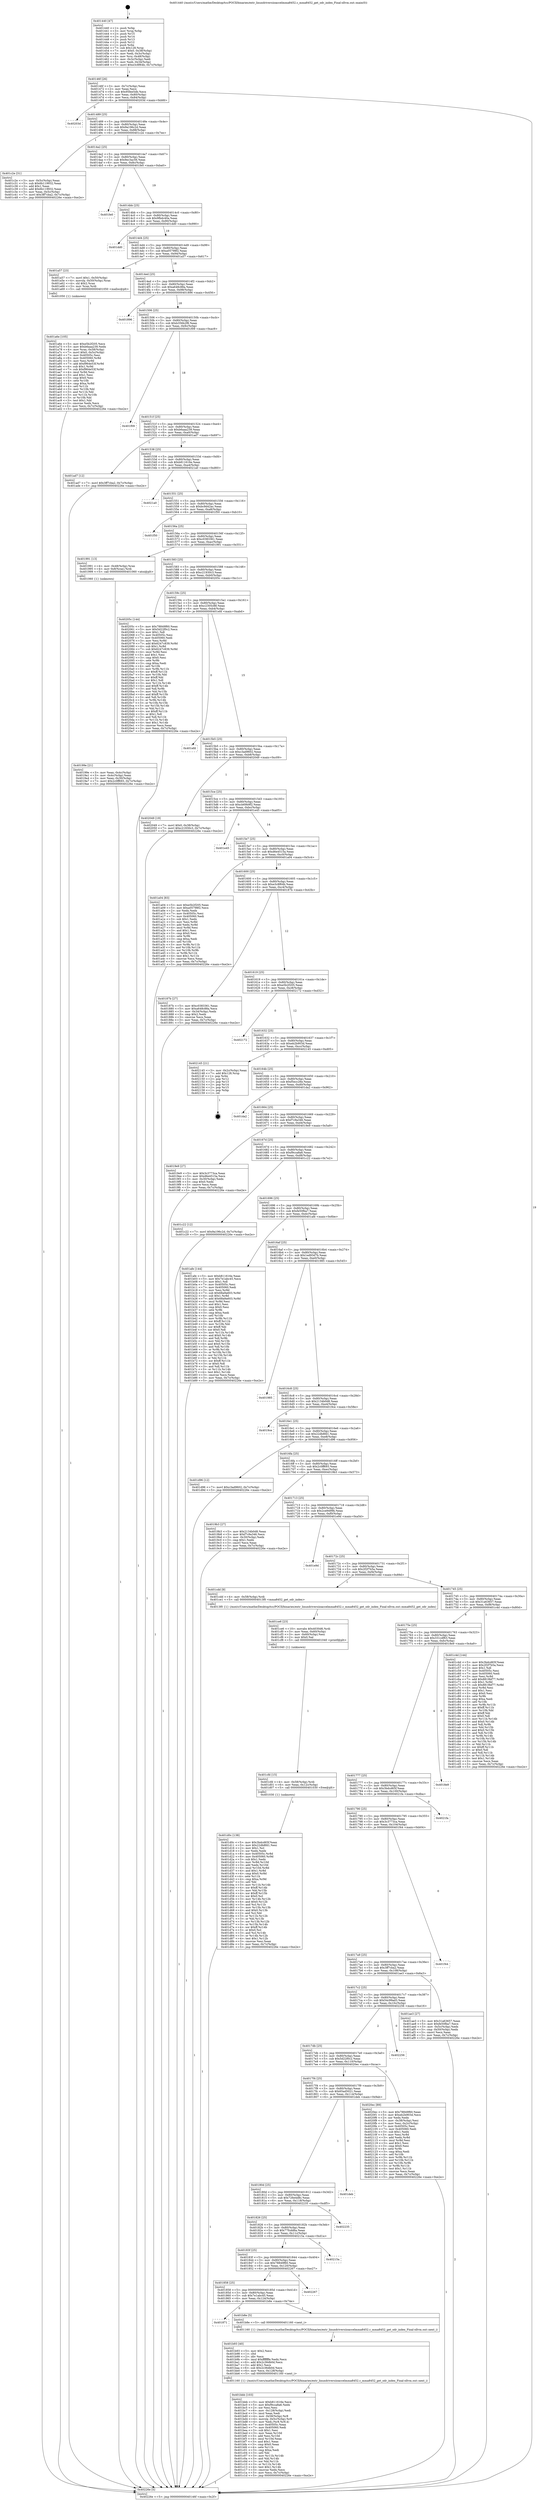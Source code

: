 digraph "0x401440" {
  label = "0x401440 (/mnt/c/Users/mathe/Desktop/tcc/POCII/binaries/extr_linuxdriversiioaccelmma8452.c_mma8452_get_odr_index_Final-ollvm.out::main(0))"
  labelloc = "t"
  node[shape=record]

  Entry [label="",width=0.3,height=0.3,shape=circle,fillcolor=black,style=filled]
  "0x40146f" [label="{
     0x40146f [26]\l
     | [instrs]\l
     &nbsp;&nbsp;0x40146f \<+3\>: mov -0x7c(%rbp),%eax\l
     &nbsp;&nbsp;0x401472 \<+2\>: mov %eax,%ecx\l
     &nbsp;&nbsp;0x401474 \<+6\>: sub $0x95fee5db,%ecx\l
     &nbsp;&nbsp;0x40147a \<+3\>: mov %eax,-0x80(%rbp)\l
     &nbsp;&nbsp;0x40147d \<+6\>: mov %ecx,-0x84(%rbp)\l
     &nbsp;&nbsp;0x401483 \<+6\>: je 000000000040203d \<main+0xbfd\>\l
  }"]
  "0x40203d" [label="{
     0x40203d\l
  }", style=dashed]
  "0x401489" [label="{
     0x401489 [25]\l
     | [instrs]\l
     &nbsp;&nbsp;0x401489 \<+5\>: jmp 000000000040148e \<main+0x4e\>\l
     &nbsp;&nbsp;0x40148e \<+3\>: mov -0x80(%rbp),%eax\l
     &nbsp;&nbsp;0x401491 \<+5\>: sub $0x9a196c2d,%eax\l
     &nbsp;&nbsp;0x401496 \<+6\>: mov %eax,-0x88(%rbp)\l
     &nbsp;&nbsp;0x40149c \<+6\>: je 0000000000401c2e \<main+0x7ee\>\l
  }"]
  Exit [label="",width=0.3,height=0.3,shape=circle,fillcolor=black,style=filled,peripheries=2]
  "0x401c2e" [label="{
     0x401c2e [31]\l
     | [instrs]\l
     &nbsp;&nbsp;0x401c2e \<+3\>: mov -0x5c(%rbp),%eax\l
     &nbsp;&nbsp;0x401c31 \<+5\>: sub $0x6b119932,%eax\l
     &nbsp;&nbsp;0x401c36 \<+3\>: add $0x1,%eax\l
     &nbsp;&nbsp;0x401c39 \<+5\>: add $0x6b119932,%eax\l
     &nbsp;&nbsp;0x401c3e \<+3\>: mov %eax,-0x5c(%rbp)\l
     &nbsp;&nbsp;0x401c41 \<+7\>: movl $0x3ff7cba2,-0x7c(%rbp)\l
     &nbsp;&nbsp;0x401c48 \<+5\>: jmp 000000000040226e \<main+0xe2e\>\l
  }"]
  "0x4014a2" [label="{
     0x4014a2 [25]\l
     | [instrs]\l
     &nbsp;&nbsp;0x4014a2 \<+5\>: jmp 00000000004014a7 \<main+0x67\>\l
     &nbsp;&nbsp;0x4014a7 \<+3\>: mov -0x80(%rbp),%eax\l
     &nbsp;&nbsp;0x4014aa \<+5\>: sub $0x9ec3ac56,%eax\l
     &nbsp;&nbsp;0x4014af \<+6\>: mov %eax,-0x8c(%rbp)\l
     &nbsp;&nbsp;0x4014b5 \<+6\>: je 0000000000401fe0 \<main+0xba0\>\l
  }"]
  "0x401d0c" [label="{
     0x401d0c [138]\l
     | [instrs]\l
     &nbsp;&nbsp;0x401d0c \<+5\>: mov $0x3bdcd65f,%eax\l
     &nbsp;&nbsp;0x401d11 \<+5\>: mov $0x22db8fd1,%esi\l
     &nbsp;&nbsp;0x401d16 \<+2\>: mov $0x1,%cl\l
     &nbsp;&nbsp;0x401d18 \<+2\>: xor %edx,%edx\l
     &nbsp;&nbsp;0x401d1a \<+8\>: mov 0x40505c,%r8d\l
     &nbsp;&nbsp;0x401d22 \<+8\>: mov 0x405060,%r9d\l
     &nbsp;&nbsp;0x401d2a \<+3\>: sub $0x1,%edx\l
     &nbsp;&nbsp;0x401d2d \<+3\>: mov %r8d,%r10d\l
     &nbsp;&nbsp;0x401d30 \<+3\>: add %edx,%r10d\l
     &nbsp;&nbsp;0x401d33 \<+4\>: imul %r10d,%r8d\l
     &nbsp;&nbsp;0x401d37 \<+4\>: and $0x1,%r8d\l
     &nbsp;&nbsp;0x401d3b \<+4\>: cmp $0x0,%r8d\l
     &nbsp;&nbsp;0x401d3f \<+4\>: sete %r11b\l
     &nbsp;&nbsp;0x401d43 \<+4\>: cmp $0xa,%r9d\l
     &nbsp;&nbsp;0x401d47 \<+3\>: setl %bl\l
     &nbsp;&nbsp;0x401d4a \<+3\>: mov %r11b,%r14b\l
     &nbsp;&nbsp;0x401d4d \<+4\>: xor $0xff,%r14b\l
     &nbsp;&nbsp;0x401d51 \<+3\>: mov %bl,%r15b\l
     &nbsp;&nbsp;0x401d54 \<+4\>: xor $0xff,%r15b\l
     &nbsp;&nbsp;0x401d58 \<+3\>: xor $0x0,%cl\l
     &nbsp;&nbsp;0x401d5b \<+3\>: mov %r14b,%r12b\l
     &nbsp;&nbsp;0x401d5e \<+4\>: and $0x0,%r12b\l
     &nbsp;&nbsp;0x401d62 \<+3\>: and %cl,%r11b\l
     &nbsp;&nbsp;0x401d65 \<+3\>: mov %r15b,%r13b\l
     &nbsp;&nbsp;0x401d68 \<+4\>: and $0x0,%r13b\l
     &nbsp;&nbsp;0x401d6c \<+2\>: and %cl,%bl\l
     &nbsp;&nbsp;0x401d6e \<+3\>: or %r11b,%r12b\l
     &nbsp;&nbsp;0x401d71 \<+3\>: or %bl,%r13b\l
     &nbsp;&nbsp;0x401d74 \<+3\>: xor %r13b,%r12b\l
     &nbsp;&nbsp;0x401d77 \<+3\>: or %r15b,%r14b\l
     &nbsp;&nbsp;0x401d7a \<+4\>: xor $0xff,%r14b\l
     &nbsp;&nbsp;0x401d7e \<+3\>: or $0x0,%cl\l
     &nbsp;&nbsp;0x401d81 \<+3\>: and %cl,%r14b\l
     &nbsp;&nbsp;0x401d84 \<+3\>: or %r14b,%r12b\l
     &nbsp;&nbsp;0x401d87 \<+4\>: test $0x1,%r12b\l
     &nbsp;&nbsp;0x401d8b \<+3\>: cmovne %esi,%eax\l
     &nbsp;&nbsp;0x401d8e \<+3\>: mov %eax,-0x7c(%rbp)\l
     &nbsp;&nbsp;0x401d91 \<+5\>: jmp 000000000040226e \<main+0xe2e\>\l
  }"]
  "0x401fe0" [label="{
     0x401fe0\l
  }", style=dashed]
  "0x4014bb" [label="{
     0x4014bb [25]\l
     | [instrs]\l
     &nbsp;&nbsp;0x4014bb \<+5\>: jmp 00000000004014c0 \<main+0x80\>\l
     &nbsp;&nbsp;0x4014c0 \<+3\>: mov -0x80(%rbp),%eax\l
     &nbsp;&nbsp;0x4014c3 \<+5\>: sub $0x9fbdc40a,%eax\l
     &nbsp;&nbsp;0x4014c8 \<+6\>: mov %eax,-0x90(%rbp)\l
     &nbsp;&nbsp;0x4014ce \<+6\>: je 0000000000401dd0 \<main+0x990\>\l
  }"]
  "0x401cfd" [label="{
     0x401cfd [15]\l
     | [instrs]\l
     &nbsp;&nbsp;0x401cfd \<+4\>: mov -0x58(%rbp),%rdi\l
     &nbsp;&nbsp;0x401d01 \<+6\>: mov %eax,-0x12c(%rbp)\l
     &nbsp;&nbsp;0x401d07 \<+5\>: call 0000000000401030 \<free@plt\>\l
     | [calls]\l
     &nbsp;&nbsp;0x401030 \{1\} (unknown)\l
  }"]
  "0x401dd0" [label="{
     0x401dd0\l
  }", style=dashed]
  "0x4014d4" [label="{
     0x4014d4 [25]\l
     | [instrs]\l
     &nbsp;&nbsp;0x4014d4 \<+5\>: jmp 00000000004014d9 \<main+0x99\>\l
     &nbsp;&nbsp;0x4014d9 \<+3\>: mov -0x80(%rbp),%eax\l
     &nbsp;&nbsp;0x4014dc \<+5\>: sub $0xa05798f2,%eax\l
     &nbsp;&nbsp;0x4014e1 \<+6\>: mov %eax,-0x94(%rbp)\l
     &nbsp;&nbsp;0x4014e7 \<+6\>: je 0000000000401a57 \<main+0x617\>\l
  }"]
  "0x401ce6" [label="{
     0x401ce6 [23]\l
     | [instrs]\l
     &nbsp;&nbsp;0x401ce6 \<+10\>: movabs $0x4030d6,%rdi\l
     &nbsp;&nbsp;0x401cf0 \<+3\>: mov %eax,-0x60(%rbp)\l
     &nbsp;&nbsp;0x401cf3 \<+3\>: mov -0x60(%rbp),%esi\l
     &nbsp;&nbsp;0x401cf6 \<+2\>: mov $0x0,%al\l
     &nbsp;&nbsp;0x401cf8 \<+5\>: call 0000000000401040 \<printf@plt\>\l
     | [calls]\l
     &nbsp;&nbsp;0x401040 \{1\} (unknown)\l
  }"]
  "0x401a57" [label="{
     0x401a57 [23]\l
     | [instrs]\l
     &nbsp;&nbsp;0x401a57 \<+7\>: movl $0x1,-0x50(%rbp)\l
     &nbsp;&nbsp;0x401a5e \<+4\>: movslq -0x50(%rbp),%rax\l
     &nbsp;&nbsp;0x401a62 \<+4\>: shl $0x2,%rax\l
     &nbsp;&nbsp;0x401a66 \<+3\>: mov %rax,%rdi\l
     &nbsp;&nbsp;0x401a69 \<+5\>: call 0000000000401050 \<malloc@plt\>\l
     | [calls]\l
     &nbsp;&nbsp;0x401050 \{1\} (unknown)\l
  }"]
  "0x4014ed" [label="{
     0x4014ed [25]\l
     | [instrs]\l
     &nbsp;&nbsp;0x4014ed \<+5\>: jmp 00000000004014f2 \<main+0xb2\>\l
     &nbsp;&nbsp;0x4014f2 \<+3\>: mov -0x80(%rbp),%eax\l
     &nbsp;&nbsp;0x4014f5 \<+5\>: sub $0xa648c88a,%eax\l
     &nbsp;&nbsp;0x4014fa \<+6\>: mov %eax,-0x98(%rbp)\l
     &nbsp;&nbsp;0x401500 \<+6\>: je 0000000000401896 \<main+0x456\>\l
  }"]
  "0x401bbb" [label="{
     0x401bbb [103]\l
     | [instrs]\l
     &nbsp;&nbsp;0x401bbb \<+5\>: mov $0xb811616e,%ecx\l
     &nbsp;&nbsp;0x401bc0 \<+5\>: mov $0xf9cca8a6,%edx\l
     &nbsp;&nbsp;0x401bc5 \<+2\>: xor %esi,%esi\l
     &nbsp;&nbsp;0x401bc7 \<+6\>: mov -0x128(%rbp),%edi\l
     &nbsp;&nbsp;0x401bcd \<+3\>: imul %eax,%edi\l
     &nbsp;&nbsp;0x401bd0 \<+4\>: mov -0x58(%rbp),%r8\l
     &nbsp;&nbsp;0x401bd4 \<+4\>: movslq -0x5c(%rbp),%r9\l
     &nbsp;&nbsp;0x401bd8 \<+4\>: mov %edi,(%r8,%r9,4)\l
     &nbsp;&nbsp;0x401bdc \<+7\>: mov 0x40505c,%eax\l
     &nbsp;&nbsp;0x401be3 \<+7\>: mov 0x405060,%edi\l
     &nbsp;&nbsp;0x401bea \<+3\>: sub $0x1,%esi\l
     &nbsp;&nbsp;0x401bed \<+3\>: mov %eax,%r10d\l
     &nbsp;&nbsp;0x401bf0 \<+3\>: add %esi,%r10d\l
     &nbsp;&nbsp;0x401bf3 \<+4\>: imul %r10d,%eax\l
     &nbsp;&nbsp;0x401bf7 \<+3\>: and $0x1,%eax\l
     &nbsp;&nbsp;0x401bfa \<+3\>: cmp $0x0,%eax\l
     &nbsp;&nbsp;0x401bfd \<+4\>: sete %r11b\l
     &nbsp;&nbsp;0x401c01 \<+3\>: cmp $0xa,%edi\l
     &nbsp;&nbsp;0x401c04 \<+3\>: setl %bl\l
     &nbsp;&nbsp;0x401c07 \<+3\>: mov %r11b,%r14b\l
     &nbsp;&nbsp;0x401c0a \<+3\>: and %bl,%r14b\l
     &nbsp;&nbsp;0x401c0d \<+3\>: xor %bl,%r11b\l
     &nbsp;&nbsp;0x401c10 \<+3\>: or %r11b,%r14b\l
     &nbsp;&nbsp;0x401c13 \<+4\>: test $0x1,%r14b\l
     &nbsp;&nbsp;0x401c17 \<+3\>: cmovne %edx,%ecx\l
     &nbsp;&nbsp;0x401c1a \<+3\>: mov %ecx,-0x7c(%rbp)\l
     &nbsp;&nbsp;0x401c1d \<+5\>: jmp 000000000040226e \<main+0xe2e\>\l
  }"]
  "0x401896" [label="{
     0x401896\l
  }", style=dashed]
  "0x401506" [label="{
     0x401506 [25]\l
     | [instrs]\l
     &nbsp;&nbsp;0x401506 \<+5\>: jmp 000000000040150b \<main+0xcb\>\l
     &nbsp;&nbsp;0x40150b \<+3\>: mov -0x80(%rbp),%eax\l
     &nbsp;&nbsp;0x40150e \<+5\>: sub $0xb356b2f8,%eax\l
     &nbsp;&nbsp;0x401513 \<+6\>: mov %eax,-0x9c(%rbp)\l
     &nbsp;&nbsp;0x401519 \<+6\>: je 0000000000401f09 \<main+0xac9\>\l
  }"]
  "0x401b93" [label="{
     0x401b93 [40]\l
     | [instrs]\l
     &nbsp;&nbsp;0x401b93 \<+5\>: mov $0x2,%ecx\l
     &nbsp;&nbsp;0x401b98 \<+1\>: cltd\l
     &nbsp;&nbsp;0x401b99 \<+2\>: idiv %ecx\l
     &nbsp;&nbsp;0x401b9b \<+6\>: imul $0xfffffffe,%edx,%ecx\l
     &nbsp;&nbsp;0x401ba1 \<+6\>: add $0x2c36db0d,%ecx\l
     &nbsp;&nbsp;0x401ba7 \<+3\>: add $0x1,%ecx\l
     &nbsp;&nbsp;0x401baa \<+6\>: sub $0x2c36db0d,%ecx\l
     &nbsp;&nbsp;0x401bb0 \<+6\>: mov %ecx,-0x128(%rbp)\l
     &nbsp;&nbsp;0x401bb6 \<+5\>: call 0000000000401160 \<next_i\>\l
     | [calls]\l
     &nbsp;&nbsp;0x401160 \{1\} (/mnt/c/Users/mathe/Desktop/tcc/POCII/binaries/extr_linuxdriversiioaccelmma8452.c_mma8452_get_odr_index_Final-ollvm.out::next_i)\l
  }"]
  "0x401f09" [label="{
     0x401f09\l
  }", style=dashed]
  "0x40151f" [label="{
     0x40151f [25]\l
     | [instrs]\l
     &nbsp;&nbsp;0x40151f \<+5\>: jmp 0000000000401524 \<main+0xe4\>\l
     &nbsp;&nbsp;0x401524 \<+3\>: mov -0x80(%rbp),%eax\l
     &nbsp;&nbsp;0x401527 \<+5\>: sub $0xb6aaa239,%eax\l
     &nbsp;&nbsp;0x40152c \<+6\>: mov %eax,-0xa0(%rbp)\l
     &nbsp;&nbsp;0x401532 \<+6\>: je 0000000000401ad7 \<main+0x697\>\l
  }"]
  "0x401871" [label="{
     0x401871\l
  }", style=dashed]
  "0x401ad7" [label="{
     0x401ad7 [12]\l
     | [instrs]\l
     &nbsp;&nbsp;0x401ad7 \<+7\>: movl $0x3ff7cba2,-0x7c(%rbp)\l
     &nbsp;&nbsp;0x401ade \<+5\>: jmp 000000000040226e \<main+0xe2e\>\l
  }"]
  "0x401538" [label="{
     0x401538 [25]\l
     | [instrs]\l
     &nbsp;&nbsp;0x401538 \<+5\>: jmp 000000000040153d \<main+0xfd\>\l
     &nbsp;&nbsp;0x40153d \<+3\>: mov -0x80(%rbp),%eax\l
     &nbsp;&nbsp;0x401540 \<+5\>: sub $0xb811616e,%eax\l
     &nbsp;&nbsp;0x401545 \<+6\>: mov %eax,-0xa4(%rbp)\l
     &nbsp;&nbsp;0x40154b \<+6\>: je 00000000004021a0 \<main+0xd60\>\l
  }"]
  "0x401b8e" [label="{
     0x401b8e [5]\l
     | [instrs]\l
     &nbsp;&nbsp;0x401b8e \<+5\>: call 0000000000401160 \<next_i\>\l
     | [calls]\l
     &nbsp;&nbsp;0x401160 \{1\} (/mnt/c/Users/mathe/Desktop/tcc/POCII/binaries/extr_linuxdriversiioaccelmma8452.c_mma8452_get_odr_index_Final-ollvm.out::next_i)\l
  }"]
  "0x4021a0" [label="{
     0x4021a0\l
  }", style=dashed]
  "0x401551" [label="{
     0x401551 [25]\l
     | [instrs]\l
     &nbsp;&nbsp;0x401551 \<+5\>: jmp 0000000000401556 \<main+0x116\>\l
     &nbsp;&nbsp;0x401556 \<+3\>: mov -0x80(%rbp),%eax\l
     &nbsp;&nbsp;0x401559 \<+5\>: sub $0xbc9d42ac,%eax\l
     &nbsp;&nbsp;0x40155e \<+6\>: mov %eax,-0xa8(%rbp)\l
     &nbsp;&nbsp;0x401564 \<+6\>: je 0000000000401f50 \<main+0xb10\>\l
  }"]
  "0x401858" [label="{
     0x401858 [25]\l
     | [instrs]\l
     &nbsp;&nbsp;0x401858 \<+5\>: jmp 000000000040185d \<main+0x41d\>\l
     &nbsp;&nbsp;0x40185d \<+3\>: mov -0x80(%rbp),%eax\l
     &nbsp;&nbsp;0x401860 \<+5\>: sub $0x7e1abc45,%eax\l
     &nbsp;&nbsp;0x401865 \<+6\>: mov %eax,-0x124(%rbp)\l
     &nbsp;&nbsp;0x40186b \<+6\>: je 0000000000401b8e \<main+0x74e\>\l
  }"]
  "0x401f50" [label="{
     0x401f50\l
  }", style=dashed]
  "0x40156a" [label="{
     0x40156a [25]\l
     | [instrs]\l
     &nbsp;&nbsp;0x40156a \<+5\>: jmp 000000000040156f \<main+0x12f\>\l
     &nbsp;&nbsp;0x40156f \<+3\>: mov -0x80(%rbp),%eax\l
     &nbsp;&nbsp;0x401572 \<+5\>: sub $0xc0383361,%eax\l
     &nbsp;&nbsp;0x401577 \<+6\>: mov %eax,-0xac(%rbp)\l
     &nbsp;&nbsp;0x40157d \<+6\>: je 0000000000401991 \<main+0x551\>\l
  }"]
  "0x402267" [label="{
     0x402267\l
  }", style=dashed]
  "0x401991" [label="{
     0x401991 [13]\l
     | [instrs]\l
     &nbsp;&nbsp;0x401991 \<+4\>: mov -0x48(%rbp),%rax\l
     &nbsp;&nbsp;0x401995 \<+4\>: mov 0x8(%rax),%rdi\l
     &nbsp;&nbsp;0x401999 \<+5\>: call 0000000000401060 \<atoi@plt\>\l
     | [calls]\l
     &nbsp;&nbsp;0x401060 \{1\} (unknown)\l
  }"]
  "0x401583" [label="{
     0x401583 [25]\l
     | [instrs]\l
     &nbsp;&nbsp;0x401583 \<+5\>: jmp 0000000000401588 \<main+0x148\>\l
     &nbsp;&nbsp;0x401588 \<+3\>: mov -0x80(%rbp),%eax\l
     &nbsp;&nbsp;0x40158b \<+5\>: sub $0xc21930c3,%eax\l
     &nbsp;&nbsp;0x401590 \<+6\>: mov %eax,-0xb0(%rbp)\l
     &nbsp;&nbsp;0x401596 \<+6\>: je 000000000040205c \<main+0xc1c\>\l
  }"]
  "0x40183f" [label="{
     0x40183f [25]\l
     | [instrs]\l
     &nbsp;&nbsp;0x40183f \<+5\>: jmp 0000000000401844 \<main+0x404\>\l
     &nbsp;&nbsp;0x401844 \<+3\>: mov -0x80(%rbp),%eax\l
     &nbsp;&nbsp;0x401847 \<+5\>: sub $0x78849f60,%eax\l
     &nbsp;&nbsp;0x40184c \<+6\>: mov %eax,-0x120(%rbp)\l
     &nbsp;&nbsp;0x401852 \<+6\>: je 0000000000402267 \<main+0xe27\>\l
  }"]
  "0x40205c" [label="{
     0x40205c [144]\l
     | [instrs]\l
     &nbsp;&nbsp;0x40205c \<+5\>: mov $0x78849f60,%eax\l
     &nbsp;&nbsp;0x402061 \<+5\>: mov $0x5d22f0c2,%ecx\l
     &nbsp;&nbsp;0x402066 \<+2\>: mov $0x1,%dl\l
     &nbsp;&nbsp;0x402068 \<+7\>: mov 0x40505c,%esi\l
     &nbsp;&nbsp;0x40206f \<+7\>: mov 0x405060,%edi\l
     &nbsp;&nbsp;0x402076 \<+3\>: mov %esi,%r8d\l
     &nbsp;&nbsp;0x402079 \<+7\>: add $0x6247c839,%r8d\l
     &nbsp;&nbsp;0x402080 \<+4\>: sub $0x1,%r8d\l
     &nbsp;&nbsp;0x402084 \<+7\>: sub $0x6247c839,%r8d\l
     &nbsp;&nbsp;0x40208b \<+4\>: imul %r8d,%esi\l
     &nbsp;&nbsp;0x40208f \<+3\>: and $0x1,%esi\l
     &nbsp;&nbsp;0x402092 \<+3\>: cmp $0x0,%esi\l
     &nbsp;&nbsp;0x402095 \<+4\>: sete %r9b\l
     &nbsp;&nbsp;0x402099 \<+3\>: cmp $0xa,%edi\l
     &nbsp;&nbsp;0x40209c \<+4\>: setl %r10b\l
     &nbsp;&nbsp;0x4020a0 \<+3\>: mov %r9b,%r11b\l
     &nbsp;&nbsp;0x4020a3 \<+4\>: xor $0xff,%r11b\l
     &nbsp;&nbsp;0x4020a7 \<+3\>: mov %r10b,%bl\l
     &nbsp;&nbsp;0x4020aa \<+3\>: xor $0xff,%bl\l
     &nbsp;&nbsp;0x4020ad \<+3\>: xor $0x1,%dl\l
     &nbsp;&nbsp;0x4020b0 \<+3\>: mov %r11b,%r14b\l
     &nbsp;&nbsp;0x4020b3 \<+4\>: and $0xff,%r14b\l
     &nbsp;&nbsp;0x4020b7 \<+3\>: and %dl,%r9b\l
     &nbsp;&nbsp;0x4020ba \<+3\>: mov %bl,%r15b\l
     &nbsp;&nbsp;0x4020bd \<+4\>: and $0xff,%r15b\l
     &nbsp;&nbsp;0x4020c1 \<+3\>: and %dl,%r10b\l
     &nbsp;&nbsp;0x4020c4 \<+3\>: or %r9b,%r14b\l
     &nbsp;&nbsp;0x4020c7 \<+3\>: or %r10b,%r15b\l
     &nbsp;&nbsp;0x4020ca \<+3\>: xor %r15b,%r14b\l
     &nbsp;&nbsp;0x4020cd \<+3\>: or %bl,%r11b\l
     &nbsp;&nbsp;0x4020d0 \<+4\>: xor $0xff,%r11b\l
     &nbsp;&nbsp;0x4020d4 \<+3\>: or $0x1,%dl\l
     &nbsp;&nbsp;0x4020d7 \<+3\>: and %dl,%r11b\l
     &nbsp;&nbsp;0x4020da \<+3\>: or %r11b,%r14b\l
     &nbsp;&nbsp;0x4020dd \<+4\>: test $0x1,%r14b\l
     &nbsp;&nbsp;0x4020e1 \<+3\>: cmovne %ecx,%eax\l
     &nbsp;&nbsp;0x4020e4 \<+3\>: mov %eax,-0x7c(%rbp)\l
     &nbsp;&nbsp;0x4020e7 \<+5\>: jmp 000000000040226e \<main+0xe2e\>\l
  }"]
  "0x40159c" [label="{
     0x40159c [25]\l
     | [instrs]\l
     &nbsp;&nbsp;0x40159c \<+5\>: jmp 00000000004015a1 \<main+0x161\>\l
     &nbsp;&nbsp;0x4015a1 \<+3\>: mov -0x80(%rbp),%eax\l
     &nbsp;&nbsp;0x4015a4 \<+5\>: sub $0xc2305c88,%eax\l
     &nbsp;&nbsp;0x4015a9 \<+6\>: mov %eax,-0xb4(%rbp)\l
     &nbsp;&nbsp;0x4015af \<+6\>: je 0000000000401efd \<main+0xabd\>\l
  }"]
  "0x40215a" [label="{
     0x40215a\l
  }", style=dashed]
  "0x401efd" [label="{
     0x401efd\l
  }", style=dashed]
  "0x4015b5" [label="{
     0x4015b5 [25]\l
     | [instrs]\l
     &nbsp;&nbsp;0x4015b5 \<+5\>: jmp 00000000004015ba \<main+0x17a\>\l
     &nbsp;&nbsp;0x4015ba \<+3\>: mov -0x80(%rbp),%eax\l
     &nbsp;&nbsp;0x4015bd \<+5\>: sub $0xc3ad9602,%eax\l
     &nbsp;&nbsp;0x4015c2 \<+6\>: mov %eax,-0xb8(%rbp)\l
     &nbsp;&nbsp;0x4015c8 \<+6\>: je 0000000000402049 \<main+0xc09\>\l
  }"]
  "0x401826" [label="{
     0x401826 [25]\l
     | [instrs]\l
     &nbsp;&nbsp;0x401826 \<+5\>: jmp 000000000040182b \<main+0x3eb\>\l
     &nbsp;&nbsp;0x40182b \<+3\>: mov -0x80(%rbp),%eax\l
     &nbsp;&nbsp;0x40182e \<+5\>: sub $0x77fcdd6a,%eax\l
     &nbsp;&nbsp;0x401833 \<+6\>: mov %eax,-0x11c(%rbp)\l
     &nbsp;&nbsp;0x401839 \<+6\>: je 000000000040215a \<main+0xd1a\>\l
  }"]
  "0x402049" [label="{
     0x402049 [19]\l
     | [instrs]\l
     &nbsp;&nbsp;0x402049 \<+7\>: movl $0x0,-0x38(%rbp)\l
     &nbsp;&nbsp;0x402050 \<+7\>: movl $0xc21930c3,-0x7c(%rbp)\l
     &nbsp;&nbsp;0x402057 \<+5\>: jmp 000000000040226e \<main+0xe2e\>\l
  }"]
  "0x4015ce" [label="{
     0x4015ce [25]\l
     | [instrs]\l
     &nbsp;&nbsp;0x4015ce \<+5\>: jmp 00000000004015d3 \<main+0x193\>\l
     &nbsp;&nbsp;0x4015d3 \<+3\>: mov -0x80(%rbp),%eax\l
     &nbsp;&nbsp;0x4015d6 \<+5\>: sub $0xcb69b9f2,%eax\l
     &nbsp;&nbsp;0x4015db \<+6\>: mov %eax,-0xbc(%rbp)\l
     &nbsp;&nbsp;0x4015e1 \<+6\>: je 0000000000401e45 \<main+0xa05\>\l
  }"]
  "0x402235" [label="{
     0x402235\l
  }", style=dashed]
  "0x401e45" [label="{
     0x401e45\l
  }", style=dashed]
  "0x4015e7" [label="{
     0x4015e7 [25]\l
     | [instrs]\l
     &nbsp;&nbsp;0x4015e7 \<+5\>: jmp 00000000004015ec \<main+0x1ac\>\l
     &nbsp;&nbsp;0x4015ec \<+3\>: mov -0x80(%rbp),%eax\l
     &nbsp;&nbsp;0x4015ef \<+5\>: sub $0xd6e4515a,%eax\l
     &nbsp;&nbsp;0x4015f4 \<+6\>: mov %eax,-0xc0(%rbp)\l
     &nbsp;&nbsp;0x4015fa \<+6\>: je 0000000000401a04 \<main+0x5c4\>\l
  }"]
  "0x40180d" [label="{
     0x40180d [25]\l
     | [instrs]\l
     &nbsp;&nbsp;0x40180d \<+5\>: jmp 0000000000401812 \<main+0x3d2\>\l
     &nbsp;&nbsp;0x401812 \<+3\>: mov -0x80(%rbp),%eax\l
     &nbsp;&nbsp;0x401815 \<+5\>: sub $0x726e4d8c,%eax\l
     &nbsp;&nbsp;0x40181a \<+6\>: mov %eax,-0x118(%rbp)\l
     &nbsp;&nbsp;0x401820 \<+6\>: je 0000000000402235 \<main+0xdf5\>\l
  }"]
  "0x401a04" [label="{
     0x401a04 [83]\l
     | [instrs]\l
     &nbsp;&nbsp;0x401a04 \<+5\>: mov $0xe5b2f205,%eax\l
     &nbsp;&nbsp;0x401a09 \<+5\>: mov $0xa05798f2,%ecx\l
     &nbsp;&nbsp;0x401a0e \<+2\>: xor %edx,%edx\l
     &nbsp;&nbsp;0x401a10 \<+7\>: mov 0x40505c,%esi\l
     &nbsp;&nbsp;0x401a17 \<+7\>: mov 0x405060,%edi\l
     &nbsp;&nbsp;0x401a1e \<+3\>: sub $0x1,%edx\l
     &nbsp;&nbsp;0x401a21 \<+3\>: mov %esi,%r8d\l
     &nbsp;&nbsp;0x401a24 \<+3\>: add %edx,%r8d\l
     &nbsp;&nbsp;0x401a27 \<+4\>: imul %r8d,%esi\l
     &nbsp;&nbsp;0x401a2b \<+3\>: and $0x1,%esi\l
     &nbsp;&nbsp;0x401a2e \<+3\>: cmp $0x0,%esi\l
     &nbsp;&nbsp;0x401a31 \<+4\>: sete %r9b\l
     &nbsp;&nbsp;0x401a35 \<+3\>: cmp $0xa,%edi\l
     &nbsp;&nbsp;0x401a38 \<+4\>: setl %r10b\l
     &nbsp;&nbsp;0x401a3c \<+3\>: mov %r9b,%r11b\l
     &nbsp;&nbsp;0x401a3f \<+3\>: and %r10b,%r11b\l
     &nbsp;&nbsp;0x401a42 \<+3\>: xor %r10b,%r9b\l
     &nbsp;&nbsp;0x401a45 \<+3\>: or %r9b,%r11b\l
     &nbsp;&nbsp;0x401a48 \<+4\>: test $0x1,%r11b\l
     &nbsp;&nbsp;0x401a4c \<+3\>: cmovne %ecx,%eax\l
     &nbsp;&nbsp;0x401a4f \<+3\>: mov %eax,-0x7c(%rbp)\l
     &nbsp;&nbsp;0x401a52 \<+5\>: jmp 000000000040226e \<main+0xe2e\>\l
  }"]
  "0x401600" [label="{
     0x401600 [25]\l
     | [instrs]\l
     &nbsp;&nbsp;0x401600 \<+5\>: jmp 0000000000401605 \<main+0x1c5\>\l
     &nbsp;&nbsp;0x401605 \<+3\>: mov -0x80(%rbp),%eax\l
     &nbsp;&nbsp;0x401608 \<+5\>: sub $0xe3c8f64b,%eax\l
     &nbsp;&nbsp;0x40160d \<+6\>: mov %eax,-0xc4(%rbp)\l
     &nbsp;&nbsp;0x401613 \<+6\>: je 000000000040187b \<main+0x43b\>\l
  }"]
  "0x401deb" [label="{
     0x401deb\l
  }", style=dashed]
  "0x40187b" [label="{
     0x40187b [27]\l
     | [instrs]\l
     &nbsp;&nbsp;0x40187b \<+5\>: mov $0xc0383361,%eax\l
     &nbsp;&nbsp;0x401880 \<+5\>: mov $0xa648c88a,%ecx\l
     &nbsp;&nbsp;0x401885 \<+3\>: mov -0x34(%rbp),%edx\l
     &nbsp;&nbsp;0x401888 \<+3\>: cmp $0x2,%edx\l
     &nbsp;&nbsp;0x40188b \<+3\>: cmovne %ecx,%eax\l
     &nbsp;&nbsp;0x40188e \<+3\>: mov %eax,-0x7c(%rbp)\l
     &nbsp;&nbsp;0x401891 \<+5\>: jmp 000000000040226e \<main+0xe2e\>\l
  }"]
  "0x401619" [label="{
     0x401619 [25]\l
     | [instrs]\l
     &nbsp;&nbsp;0x401619 \<+5\>: jmp 000000000040161e \<main+0x1de\>\l
     &nbsp;&nbsp;0x40161e \<+3\>: mov -0x80(%rbp),%eax\l
     &nbsp;&nbsp;0x401621 \<+5\>: sub $0xe5b2f205,%eax\l
     &nbsp;&nbsp;0x401626 \<+6\>: mov %eax,-0xc8(%rbp)\l
     &nbsp;&nbsp;0x40162c \<+6\>: je 0000000000402172 \<main+0xd32\>\l
  }"]
  "0x40226e" [label="{
     0x40226e [5]\l
     | [instrs]\l
     &nbsp;&nbsp;0x40226e \<+5\>: jmp 000000000040146f \<main+0x2f\>\l
  }"]
  "0x401440" [label="{
     0x401440 [47]\l
     | [instrs]\l
     &nbsp;&nbsp;0x401440 \<+1\>: push %rbp\l
     &nbsp;&nbsp;0x401441 \<+3\>: mov %rsp,%rbp\l
     &nbsp;&nbsp;0x401444 \<+2\>: push %r15\l
     &nbsp;&nbsp;0x401446 \<+2\>: push %r14\l
     &nbsp;&nbsp;0x401448 \<+2\>: push %r13\l
     &nbsp;&nbsp;0x40144a \<+2\>: push %r12\l
     &nbsp;&nbsp;0x40144c \<+1\>: push %rbx\l
     &nbsp;&nbsp;0x40144d \<+7\>: sub $0x128,%rsp\l
     &nbsp;&nbsp;0x401454 \<+7\>: movl $0x0,-0x38(%rbp)\l
     &nbsp;&nbsp;0x40145b \<+3\>: mov %edi,-0x3c(%rbp)\l
     &nbsp;&nbsp;0x40145e \<+4\>: mov %rsi,-0x48(%rbp)\l
     &nbsp;&nbsp;0x401462 \<+3\>: mov -0x3c(%rbp),%edi\l
     &nbsp;&nbsp;0x401465 \<+3\>: mov %edi,-0x34(%rbp)\l
     &nbsp;&nbsp;0x401468 \<+7\>: movl $0xe3c8f64b,-0x7c(%rbp)\l
  }"]
  "0x40199e" [label="{
     0x40199e [21]\l
     | [instrs]\l
     &nbsp;&nbsp;0x40199e \<+3\>: mov %eax,-0x4c(%rbp)\l
     &nbsp;&nbsp;0x4019a1 \<+3\>: mov -0x4c(%rbp),%eax\l
     &nbsp;&nbsp;0x4019a4 \<+3\>: mov %eax,-0x30(%rbp)\l
     &nbsp;&nbsp;0x4019a7 \<+7\>: movl $0x2c0ff693,-0x7c(%rbp)\l
     &nbsp;&nbsp;0x4019ae \<+5\>: jmp 000000000040226e \<main+0xe2e\>\l
  }"]
  "0x4017f4" [label="{
     0x4017f4 [25]\l
     | [instrs]\l
     &nbsp;&nbsp;0x4017f4 \<+5\>: jmp 00000000004017f9 \<main+0x3b9\>\l
     &nbsp;&nbsp;0x4017f9 \<+3\>: mov -0x80(%rbp),%eax\l
     &nbsp;&nbsp;0x4017fc \<+5\>: sub $0x65ad5021,%eax\l
     &nbsp;&nbsp;0x401801 \<+6\>: mov %eax,-0x114(%rbp)\l
     &nbsp;&nbsp;0x401807 \<+6\>: je 0000000000401deb \<main+0x9ab\>\l
  }"]
  "0x402172" [label="{
     0x402172\l
  }", style=dashed]
  "0x401632" [label="{
     0x401632 [25]\l
     | [instrs]\l
     &nbsp;&nbsp;0x401632 \<+5\>: jmp 0000000000401637 \<main+0x1f7\>\l
     &nbsp;&nbsp;0x401637 \<+3\>: mov -0x80(%rbp),%eax\l
     &nbsp;&nbsp;0x40163a \<+5\>: sub $0xeb2b903d,%eax\l
     &nbsp;&nbsp;0x40163f \<+6\>: mov %eax,-0xcc(%rbp)\l
     &nbsp;&nbsp;0x401645 \<+6\>: je 0000000000402145 \<main+0xd05\>\l
  }"]
  "0x4020ec" [label="{
     0x4020ec [89]\l
     | [instrs]\l
     &nbsp;&nbsp;0x4020ec \<+5\>: mov $0x78849f60,%eax\l
     &nbsp;&nbsp;0x4020f1 \<+5\>: mov $0xeb2b903d,%ecx\l
     &nbsp;&nbsp;0x4020f6 \<+2\>: xor %edx,%edx\l
     &nbsp;&nbsp;0x4020f8 \<+3\>: mov -0x38(%rbp),%esi\l
     &nbsp;&nbsp;0x4020fb \<+3\>: mov %esi,-0x2c(%rbp)\l
     &nbsp;&nbsp;0x4020fe \<+7\>: mov 0x40505c,%esi\l
     &nbsp;&nbsp;0x402105 \<+7\>: mov 0x405060,%edi\l
     &nbsp;&nbsp;0x40210c \<+3\>: sub $0x1,%edx\l
     &nbsp;&nbsp;0x40210f \<+3\>: mov %esi,%r8d\l
     &nbsp;&nbsp;0x402112 \<+3\>: add %edx,%r8d\l
     &nbsp;&nbsp;0x402115 \<+4\>: imul %r8d,%esi\l
     &nbsp;&nbsp;0x402119 \<+3\>: and $0x1,%esi\l
     &nbsp;&nbsp;0x40211c \<+3\>: cmp $0x0,%esi\l
     &nbsp;&nbsp;0x40211f \<+4\>: sete %r9b\l
     &nbsp;&nbsp;0x402123 \<+3\>: cmp $0xa,%edi\l
     &nbsp;&nbsp;0x402126 \<+4\>: setl %r10b\l
     &nbsp;&nbsp;0x40212a \<+3\>: mov %r9b,%r11b\l
     &nbsp;&nbsp;0x40212d \<+3\>: and %r10b,%r11b\l
     &nbsp;&nbsp;0x402130 \<+3\>: xor %r10b,%r9b\l
     &nbsp;&nbsp;0x402133 \<+3\>: or %r9b,%r11b\l
     &nbsp;&nbsp;0x402136 \<+4\>: test $0x1,%r11b\l
     &nbsp;&nbsp;0x40213a \<+3\>: cmovne %ecx,%eax\l
     &nbsp;&nbsp;0x40213d \<+3\>: mov %eax,-0x7c(%rbp)\l
     &nbsp;&nbsp;0x402140 \<+5\>: jmp 000000000040226e \<main+0xe2e\>\l
  }"]
  "0x402145" [label="{
     0x402145 [21]\l
     | [instrs]\l
     &nbsp;&nbsp;0x402145 \<+3\>: mov -0x2c(%rbp),%eax\l
     &nbsp;&nbsp;0x402148 \<+7\>: add $0x128,%rsp\l
     &nbsp;&nbsp;0x40214f \<+1\>: pop %rbx\l
     &nbsp;&nbsp;0x402150 \<+2\>: pop %r12\l
     &nbsp;&nbsp;0x402152 \<+2\>: pop %r13\l
     &nbsp;&nbsp;0x402154 \<+2\>: pop %r14\l
     &nbsp;&nbsp;0x402156 \<+2\>: pop %r15\l
     &nbsp;&nbsp;0x402158 \<+1\>: pop %rbp\l
     &nbsp;&nbsp;0x402159 \<+1\>: ret\l
  }"]
  "0x40164b" [label="{
     0x40164b [25]\l
     | [instrs]\l
     &nbsp;&nbsp;0x40164b \<+5\>: jmp 0000000000401650 \<main+0x210\>\l
     &nbsp;&nbsp;0x401650 \<+3\>: mov -0x80(%rbp),%eax\l
     &nbsp;&nbsp;0x401653 \<+5\>: sub $0xf5ecc26e,%eax\l
     &nbsp;&nbsp;0x401658 \<+6\>: mov %eax,-0xd0(%rbp)\l
     &nbsp;&nbsp;0x40165e \<+6\>: je 0000000000401da2 \<main+0x962\>\l
  }"]
  "0x4017db" [label="{
     0x4017db [25]\l
     | [instrs]\l
     &nbsp;&nbsp;0x4017db \<+5\>: jmp 00000000004017e0 \<main+0x3a0\>\l
     &nbsp;&nbsp;0x4017e0 \<+3\>: mov -0x80(%rbp),%eax\l
     &nbsp;&nbsp;0x4017e3 \<+5\>: sub $0x5d22f0c2,%eax\l
     &nbsp;&nbsp;0x4017e8 \<+6\>: mov %eax,-0x110(%rbp)\l
     &nbsp;&nbsp;0x4017ee \<+6\>: je 00000000004020ec \<main+0xcac\>\l
  }"]
  "0x401da2" [label="{
     0x401da2\l
  }", style=dashed]
  "0x401664" [label="{
     0x401664 [25]\l
     | [instrs]\l
     &nbsp;&nbsp;0x401664 \<+5\>: jmp 0000000000401669 \<main+0x229\>\l
     &nbsp;&nbsp;0x401669 \<+3\>: mov -0x80(%rbp),%eax\l
     &nbsp;&nbsp;0x40166c \<+5\>: sub $0xf7c9a346,%eax\l
     &nbsp;&nbsp;0x401671 \<+6\>: mov %eax,-0xd4(%rbp)\l
     &nbsp;&nbsp;0x401677 \<+6\>: je 00000000004019e9 \<main+0x5a9\>\l
  }"]
  "0x402256" [label="{
     0x402256\l
  }", style=dashed]
  "0x4019e9" [label="{
     0x4019e9 [27]\l
     | [instrs]\l
     &nbsp;&nbsp;0x4019e9 \<+5\>: mov $0x3c3773ca,%eax\l
     &nbsp;&nbsp;0x4019ee \<+5\>: mov $0xd6e4515a,%ecx\l
     &nbsp;&nbsp;0x4019f3 \<+3\>: mov -0x30(%rbp),%edx\l
     &nbsp;&nbsp;0x4019f6 \<+3\>: cmp $0x0,%edx\l
     &nbsp;&nbsp;0x4019f9 \<+3\>: cmove %ecx,%eax\l
     &nbsp;&nbsp;0x4019fc \<+3\>: mov %eax,-0x7c(%rbp)\l
     &nbsp;&nbsp;0x4019ff \<+5\>: jmp 000000000040226e \<main+0xe2e\>\l
  }"]
  "0x40167d" [label="{
     0x40167d [25]\l
     | [instrs]\l
     &nbsp;&nbsp;0x40167d \<+5\>: jmp 0000000000401682 \<main+0x242\>\l
     &nbsp;&nbsp;0x401682 \<+3\>: mov -0x80(%rbp),%eax\l
     &nbsp;&nbsp;0x401685 \<+5\>: sub $0xf9cca8a6,%eax\l
     &nbsp;&nbsp;0x40168a \<+6\>: mov %eax,-0xd8(%rbp)\l
     &nbsp;&nbsp;0x401690 \<+6\>: je 0000000000401c22 \<main+0x7e2\>\l
  }"]
  "0x4017c2" [label="{
     0x4017c2 [25]\l
     | [instrs]\l
     &nbsp;&nbsp;0x4017c2 \<+5\>: jmp 00000000004017c7 \<main+0x387\>\l
     &nbsp;&nbsp;0x4017c7 \<+3\>: mov -0x80(%rbp),%eax\l
     &nbsp;&nbsp;0x4017ca \<+5\>: sub $0x54c99ad3,%eax\l
     &nbsp;&nbsp;0x4017cf \<+6\>: mov %eax,-0x10c(%rbp)\l
     &nbsp;&nbsp;0x4017d5 \<+6\>: je 0000000000402256 \<main+0xe16\>\l
  }"]
  "0x401c22" [label="{
     0x401c22 [12]\l
     | [instrs]\l
     &nbsp;&nbsp;0x401c22 \<+7\>: movl $0x9a196c2d,-0x7c(%rbp)\l
     &nbsp;&nbsp;0x401c29 \<+5\>: jmp 000000000040226e \<main+0xe2e\>\l
  }"]
  "0x401696" [label="{
     0x401696 [25]\l
     | [instrs]\l
     &nbsp;&nbsp;0x401696 \<+5\>: jmp 000000000040169b \<main+0x25b\>\l
     &nbsp;&nbsp;0x40169b \<+3\>: mov -0x80(%rbp),%eax\l
     &nbsp;&nbsp;0x40169e \<+5\>: sub $0xfe50fba7,%eax\l
     &nbsp;&nbsp;0x4016a3 \<+6\>: mov %eax,-0xdc(%rbp)\l
     &nbsp;&nbsp;0x4016a9 \<+6\>: je 0000000000401afe \<main+0x6be\>\l
  }"]
  "0x401ae3" [label="{
     0x401ae3 [27]\l
     | [instrs]\l
     &nbsp;&nbsp;0x401ae3 \<+5\>: mov $0x31a63657,%eax\l
     &nbsp;&nbsp;0x401ae8 \<+5\>: mov $0xfe50fba7,%ecx\l
     &nbsp;&nbsp;0x401aed \<+3\>: mov -0x5c(%rbp),%edx\l
     &nbsp;&nbsp;0x401af0 \<+3\>: cmp -0x50(%rbp),%edx\l
     &nbsp;&nbsp;0x401af3 \<+3\>: cmovl %ecx,%eax\l
     &nbsp;&nbsp;0x401af6 \<+3\>: mov %eax,-0x7c(%rbp)\l
     &nbsp;&nbsp;0x401af9 \<+5\>: jmp 000000000040226e \<main+0xe2e\>\l
  }"]
  "0x401afe" [label="{
     0x401afe [144]\l
     | [instrs]\l
     &nbsp;&nbsp;0x401afe \<+5\>: mov $0xb811616e,%eax\l
     &nbsp;&nbsp;0x401b03 \<+5\>: mov $0x7e1abc45,%ecx\l
     &nbsp;&nbsp;0x401b08 \<+2\>: mov $0x1,%dl\l
     &nbsp;&nbsp;0x401b0a \<+7\>: mov 0x40505c,%esi\l
     &nbsp;&nbsp;0x401b11 \<+7\>: mov 0x405060,%edi\l
     &nbsp;&nbsp;0x401b18 \<+3\>: mov %esi,%r8d\l
     &nbsp;&nbsp;0x401b1b \<+7\>: sub $0x68a9a603,%r8d\l
     &nbsp;&nbsp;0x401b22 \<+4\>: sub $0x1,%r8d\l
     &nbsp;&nbsp;0x401b26 \<+7\>: add $0x68a9a603,%r8d\l
     &nbsp;&nbsp;0x401b2d \<+4\>: imul %r8d,%esi\l
     &nbsp;&nbsp;0x401b31 \<+3\>: and $0x1,%esi\l
     &nbsp;&nbsp;0x401b34 \<+3\>: cmp $0x0,%esi\l
     &nbsp;&nbsp;0x401b37 \<+4\>: sete %r9b\l
     &nbsp;&nbsp;0x401b3b \<+3\>: cmp $0xa,%edi\l
     &nbsp;&nbsp;0x401b3e \<+4\>: setl %r10b\l
     &nbsp;&nbsp;0x401b42 \<+3\>: mov %r9b,%r11b\l
     &nbsp;&nbsp;0x401b45 \<+4\>: xor $0xff,%r11b\l
     &nbsp;&nbsp;0x401b49 \<+3\>: mov %r10b,%bl\l
     &nbsp;&nbsp;0x401b4c \<+3\>: xor $0xff,%bl\l
     &nbsp;&nbsp;0x401b4f \<+3\>: xor $0x0,%dl\l
     &nbsp;&nbsp;0x401b52 \<+3\>: mov %r11b,%r14b\l
     &nbsp;&nbsp;0x401b55 \<+4\>: and $0x0,%r14b\l
     &nbsp;&nbsp;0x401b59 \<+3\>: and %dl,%r9b\l
     &nbsp;&nbsp;0x401b5c \<+3\>: mov %bl,%r15b\l
     &nbsp;&nbsp;0x401b5f \<+4\>: and $0x0,%r15b\l
     &nbsp;&nbsp;0x401b63 \<+3\>: and %dl,%r10b\l
     &nbsp;&nbsp;0x401b66 \<+3\>: or %r9b,%r14b\l
     &nbsp;&nbsp;0x401b69 \<+3\>: or %r10b,%r15b\l
     &nbsp;&nbsp;0x401b6c \<+3\>: xor %r15b,%r14b\l
     &nbsp;&nbsp;0x401b6f \<+3\>: or %bl,%r11b\l
     &nbsp;&nbsp;0x401b72 \<+4\>: xor $0xff,%r11b\l
     &nbsp;&nbsp;0x401b76 \<+3\>: or $0x0,%dl\l
     &nbsp;&nbsp;0x401b79 \<+3\>: and %dl,%r11b\l
     &nbsp;&nbsp;0x401b7c \<+3\>: or %r11b,%r14b\l
     &nbsp;&nbsp;0x401b7f \<+4\>: test $0x1,%r14b\l
     &nbsp;&nbsp;0x401b83 \<+3\>: cmovne %ecx,%eax\l
     &nbsp;&nbsp;0x401b86 \<+3\>: mov %eax,-0x7c(%rbp)\l
     &nbsp;&nbsp;0x401b89 \<+5\>: jmp 000000000040226e \<main+0xe2e\>\l
  }"]
  "0x4016af" [label="{
     0x4016af [25]\l
     | [instrs]\l
     &nbsp;&nbsp;0x4016af \<+5\>: jmp 00000000004016b4 \<main+0x274\>\l
     &nbsp;&nbsp;0x4016b4 \<+3\>: mov -0x80(%rbp),%eax\l
     &nbsp;&nbsp;0x4016b7 \<+5\>: sub $0x1ed93d7b,%eax\l
     &nbsp;&nbsp;0x4016bc \<+6\>: mov %eax,-0xe0(%rbp)\l
     &nbsp;&nbsp;0x4016c2 \<+6\>: je 0000000000401985 \<main+0x545\>\l
  }"]
  "0x4017a9" [label="{
     0x4017a9 [25]\l
     | [instrs]\l
     &nbsp;&nbsp;0x4017a9 \<+5\>: jmp 00000000004017ae \<main+0x36e\>\l
     &nbsp;&nbsp;0x4017ae \<+3\>: mov -0x80(%rbp),%eax\l
     &nbsp;&nbsp;0x4017b1 \<+5\>: sub $0x3ff7cba2,%eax\l
     &nbsp;&nbsp;0x4017b6 \<+6\>: mov %eax,-0x108(%rbp)\l
     &nbsp;&nbsp;0x4017bc \<+6\>: je 0000000000401ae3 \<main+0x6a3\>\l
  }"]
  "0x401985" [label="{
     0x401985\l
  }", style=dashed]
  "0x4016c8" [label="{
     0x4016c8 [25]\l
     | [instrs]\l
     &nbsp;&nbsp;0x4016c8 \<+5\>: jmp 00000000004016cd \<main+0x28d\>\l
     &nbsp;&nbsp;0x4016cd \<+3\>: mov -0x80(%rbp),%eax\l
     &nbsp;&nbsp;0x4016d0 \<+5\>: sub $0x2134b0d8,%eax\l
     &nbsp;&nbsp;0x4016d5 \<+6\>: mov %eax,-0xe4(%rbp)\l
     &nbsp;&nbsp;0x4016db \<+6\>: je 00000000004019ce \<main+0x58e\>\l
  }"]
  "0x401f44" [label="{
     0x401f44\l
  }", style=dashed]
  "0x4019ce" [label="{
     0x4019ce\l
  }", style=dashed]
  "0x4016e1" [label="{
     0x4016e1 [25]\l
     | [instrs]\l
     &nbsp;&nbsp;0x4016e1 \<+5\>: jmp 00000000004016e6 \<main+0x2a6\>\l
     &nbsp;&nbsp;0x4016e6 \<+3\>: mov -0x80(%rbp),%eax\l
     &nbsp;&nbsp;0x4016e9 \<+5\>: sub $0x22db8fd1,%eax\l
     &nbsp;&nbsp;0x4016ee \<+6\>: mov %eax,-0xe8(%rbp)\l
     &nbsp;&nbsp;0x4016f4 \<+6\>: je 0000000000401d96 \<main+0x956\>\l
  }"]
  "0x401790" [label="{
     0x401790 [25]\l
     | [instrs]\l
     &nbsp;&nbsp;0x401790 \<+5\>: jmp 0000000000401795 \<main+0x355\>\l
     &nbsp;&nbsp;0x401795 \<+3\>: mov -0x80(%rbp),%eax\l
     &nbsp;&nbsp;0x401798 \<+5\>: sub $0x3c3773ca,%eax\l
     &nbsp;&nbsp;0x40179d \<+6\>: mov %eax,-0x104(%rbp)\l
     &nbsp;&nbsp;0x4017a3 \<+6\>: je 0000000000401f44 \<main+0xb04\>\l
  }"]
  "0x401d96" [label="{
     0x401d96 [12]\l
     | [instrs]\l
     &nbsp;&nbsp;0x401d96 \<+7\>: movl $0xc3ad9602,-0x7c(%rbp)\l
     &nbsp;&nbsp;0x401d9d \<+5\>: jmp 000000000040226e \<main+0xe2e\>\l
  }"]
  "0x4016fa" [label="{
     0x4016fa [25]\l
     | [instrs]\l
     &nbsp;&nbsp;0x4016fa \<+5\>: jmp 00000000004016ff \<main+0x2bf\>\l
     &nbsp;&nbsp;0x4016ff \<+3\>: mov -0x80(%rbp),%eax\l
     &nbsp;&nbsp;0x401702 \<+5\>: sub $0x2c0ff693,%eax\l
     &nbsp;&nbsp;0x401707 \<+6\>: mov %eax,-0xec(%rbp)\l
     &nbsp;&nbsp;0x40170d \<+6\>: je 00000000004019b3 \<main+0x573\>\l
  }"]
  "0x4021fa" [label="{
     0x4021fa\l
  }", style=dashed]
  "0x4019b3" [label="{
     0x4019b3 [27]\l
     | [instrs]\l
     &nbsp;&nbsp;0x4019b3 \<+5\>: mov $0x2134b0d8,%eax\l
     &nbsp;&nbsp;0x4019b8 \<+5\>: mov $0xf7c9a346,%ecx\l
     &nbsp;&nbsp;0x4019bd \<+3\>: mov -0x30(%rbp),%edx\l
     &nbsp;&nbsp;0x4019c0 \<+3\>: cmp $0x1,%edx\l
     &nbsp;&nbsp;0x4019c3 \<+3\>: cmovl %ecx,%eax\l
     &nbsp;&nbsp;0x4019c6 \<+3\>: mov %eax,-0x7c(%rbp)\l
     &nbsp;&nbsp;0x4019c9 \<+5\>: jmp 000000000040226e \<main+0xe2e\>\l
  }"]
  "0x401713" [label="{
     0x401713 [25]\l
     | [instrs]\l
     &nbsp;&nbsp;0x401713 \<+5\>: jmp 0000000000401718 \<main+0x2d8\>\l
     &nbsp;&nbsp;0x401718 \<+3\>: mov -0x80(%rbp),%eax\l
     &nbsp;&nbsp;0x40171b \<+5\>: sub $0x2ce9499b,%eax\l
     &nbsp;&nbsp;0x401720 \<+6\>: mov %eax,-0xf0(%rbp)\l
     &nbsp;&nbsp;0x401726 \<+6\>: je 0000000000401e9d \<main+0xa5d\>\l
  }"]
  "0x401a6e" [label="{
     0x401a6e [105]\l
     | [instrs]\l
     &nbsp;&nbsp;0x401a6e \<+5\>: mov $0xe5b2f205,%ecx\l
     &nbsp;&nbsp;0x401a73 \<+5\>: mov $0xb6aaa239,%edx\l
     &nbsp;&nbsp;0x401a78 \<+4\>: mov %rax,-0x58(%rbp)\l
     &nbsp;&nbsp;0x401a7c \<+7\>: movl $0x0,-0x5c(%rbp)\l
     &nbsp;&nbsp;0x401a83 \<+7\>: mov 0x40505c,%esi\l
     &nbsp;&nbsp;0x401a8a \<+8\>: mov 0x405060,%r8d\l
     &nbsp;&nbsp;0x401a92 \<+3\>: mov %esi,%r9d\l
     &nbsp;&nbsp;0x401a95 \<+7\>: add $0xf964e53f,%r9d\l
     &nbsp;&nbsp;0x401a9c \<+4\>: sub $0x1,%r9d\l
     &nbsp;&nbsp;0x401aa0 \<+7\>: sub $0xf964e53f,%r9d\l
     &nbsp;&nbsp;0x401aa7 \<+4\>: imul %r9d,%esi\l
     &nbsp;&nbsp;0x401aab \<+3\>: and $0x1,%esi\l
     &nbsp;&nbsp;0x401aae \<+3\>: cmp $0x0,%esi\l
     &nbsp;&nbsp;0x401ab1 \<+4\>: sete %r10b\l
     &nbsp;&nbsp;0x401ab5 \<+4\>: cmp $0xa,%r8d\l
     &nbsp;&nbsp;0x401ab9 \<+4\>: setl %r11b\l
     &nbsp;&nbsp;0x401abd \<+3\>: mov %r10b,%bl\l
     &nbsp;&nbsp;0x401ac0 \<+3\>: and %r11b,%bl\l
     &nbsp;&nbsp;0x401ac3 \<+3\>: xor %r11b,%r10b\l
     &nbsp;&nbsp;0x401ac6 \<+3\>: or %r10b,%bl\l
     &nbsp;&nbsp;0x401ac9 \<+3\>: test $0x1,%bl\l
     &nbsp;&nbsp;0x401acc \<+3\>: cmovne %edx,%ecx\l
     &nbsp;&nbsp;0x401acf \<+3\>: mov %ecx,-0x7c(%rbp)\l
     &nbsp;&nbsp;0x401ad2 \<+5\>: jmp 000000000040226e \<main+0xe2e\>\l
  }"]
  "0x401777" [label="{
     0x401777 [25]\l
     | [instrs]\l
     &nbsp;&nbsp;0x401777 \<+5\>: jmp 000000000040177c \<main+0x33c\>\l
     &nbsp;&nbsp;0x40177c \<+3\>: mov -0x80(%rbp),%eax\l
     &nbsp;&nbsp;0x40177f \<+5\>: sub $0x3bdcd65f,%eax\l
     &nbsp;&nbsp;0x401784 \<+6\>: mov %eax,-0x100(%rbp)\l
     &nbsp;&nbsp;0x40178a \<+6\>: je 00000000004021fa \<main+0xdba\>\l
  }"]
  "0x401e9d" [label="{
     0x401e9d\l
  }", style=dashed]
  "0x40172c" [label="{
     0x40172c [25]\l
     | [instrs]\l
     &nbsp;&nbsp;0x40172c \<+5\>: jmp 0000000000401731 \<main+0x2f1\>\l
     &nbsp;&nbsp;0x401731 \<+3\>: mov -0x80(%rbp),%eax\l
     &nbsp;&nbsp;0x401734 \<+5\>: sub $0x2f2f7b5a,%eax\l
     &nbsp;&nbsp;0x401739 \<+6\>: mov %eax,-0xf4(%rbp)\l
     &nbsp;&nbsp;0x40173f \<+6\>: je 0000000000401cdd \<main+0x89d\>\l
  }"]
  "0x4018e9" [label="{
     0x4018e9\l
  }", style=dashed]
  "0x401cdd" [label="{
     0x401cdd [9]\l
     | [instrs]\l
     &nbsp;&nbsp;0x401cdd \<+4\>: mov -0x58(%rbp),%rdi\l
     &nbsp;&nbsp;0x401ce1 \<+5\>: call 00000000004013f0 \<mma8452_get_odr_index\>\l
     | [calls]\l
     &nbsp;&nbsp;0x4013f0 \{1\} (/mnt/c/Users/mathe/Desktop/tcc/POCII/binaries/extr_linuxdriversiioaccelmma8452.c_mma8452_get_odr_index_Final-ollvm.out::mma8452_get_odr_index)\l
  }"]
  "0x401745" [label="{
     0x401745 [25]\l
     | [instrs]\l
     &nbsp;&nbsp;0x401745 \<+5\>: jmp 000000000040174a \<main+0x30a\>\l
     &nbsp;&nbsp;0x40174a \<+3\>: mov -0x80(%rbp),%eax\l
     &nbsp;&nbsp;0x40174d \<+5\>: sub $0x31a63657,%eax\l
     &nbsp;&nbsp;0x401752 \<+6\>: mov %eax,-0xf8(%rbp)\l
     &nbsp;&nbsp;0x401758 \<+6\>: je 0000000000401c4d \<main+0x80d\>\l
  }"]
  "0x40175e" [label="{
     0x40175e [25]\l
     | [instrs]\l
     &nbsp;&nbsp;0x40175e \<+5\>: jmp 0000000000401763 \<main+0x323\>\l
     &nbsp;&nbsp;0x401763 \<+3\>: mov -0x80(%rbp),%eax\l
     &nbsp;&nbsp;0x401766 \<+5\>: sub $0x331cdf63,%eax\l
     &nbsp;&nbsp;0x40176b \<+6\>: mov %eax,-0xfc(%rbp)\l
     &nbsp;&nbsp;0x401771 \<+6\>: je 00000000004018e9 \<main+0x4a9\>\l
  }"]
  "0x401c4d" [label="{
     0x401c4d [144]\l
     | [instrs]\l
     &nbsp;&nbsp;0x401c4d \<+5\>: mov $0x3bdcd65f,%eax\l
     &nbsp;&nbsp;0x401c52 \<+5\>: mov $0x2f2f7b5a,%ecx\l
     &nbsp;&nbsp;0x401c57 \<+2\>: mov $0x1,%dl\l
     &nbsp;&nbsp;0x401c59 \<+7\>: mov 0x40505c,%esi\l
     &nbsp;&nbsp;0x401c60 \<+7\>: mov 0x405060,%edi\l
     &nbsp;&nbsp;0x401c67 \<+3\>: mov %esi,%r8d\l
     &nbsp;&nbsp;0x401c6a \<+7\>: add $0x8819bf77,%r8d\l
     &nbsp;&nbsp;0x401c71 \<+4\>: sub $0x1,%r8d\l
     &nbsp;&nbsp;0x401c75 \<+7\>: sub $0x8819bf77,%r8d\l
     &nbsp;&nbsp;0x401c7c \<+4\>: imul %r8d,%esi\l
     &nbsp;&nbsp;0x401c80 \<+3\>: and $0x1,%esi\l
     &nbsp;&nbsp;0x401c83 \<+3\>: cmp $0x0,%esi\l
     &nbsp;&nbsp;0x401c86 \<+4\>: sete %r9b\l
     &nbsp;&nbsp;0x401c8a \<+3\>: cmp $0xa,%edi\l
     &nbsp;&nbsp;0x401c8d \<+4\>: setl %r10b\l
     &nbsp;&nbsp;0x401c91 \<+3\>: mov %r9b,%r11b\l
     &nbsp;&nbsp;0x401c94 \<+4\>: xor $0xff,%r11b\l
     &nbsp;&nbsp;0x401c98 \<+3\>: mov %r10b,%bl\l
     &nbsp;&nbsp;0x401c9b \<+3\>: xor $0xff,%bl\l
     &nbsp;&nbsp;0x401c9e \<+3\>: xor $0x0,%dl\l
     &nbsp;&nbsp;0x401ca1 \<+3\>: mov %r11b,%r14b\l
     &nbsp;&nbsp;0x401ca4 \<+4\>: and $0x0,%r14b\l
     &nbsp;&nbsp;0x401ca8 \<+3\>: and %dl,%r9b\l
     &nbsp;&nbsp;0x401cab \<+3\>: mov %bl,%r15b\l
     &nbsp;&nbsp;0x401cae \<+4\>: and $0x0,%r15b\l
     &nbsp;&nbsp;0x401cb2 \<+3\>: and %dl,%r10b\l
     &nbsp;&nbsp;0x401cb5 \<+3\>: or %r9b,%r14b\l
     &nbsp;&nbsp;0x401cb8 \<+3\>: or %r10b,%r15b\l
     &nbsp;&nbsp;0x401cbb \<+3\>: xor %r15b,%r14b\l
     &nbsp;&nbsp;0x401cbe \<+3\>: or %bl,%r11b\l
     &nbsp;&nbsp;0x401cc1 \<+4\>: xor $0xff,%r11b\l
     &nbsp;&nbsp;0x401cc5 \<+3\>: or $0x0,%dl\l
     &nbsp;&nbsp;0x401cc8 \<+3\>: and %dl,%r11b\l
     &nbsp;&nbsp;0x401ccb \<+3\>: or %r11b,%r14b\l
     &nbsp;&nbsp;0x401cce \<+4\>: test $0x1,%r14b\l
     &nbsp;&nbsp;0x401cd2 \<+3\>: cmovne %ecx,%eax\l
     &nbsp;&nbsp;0x401cd5 \<+3\>: mov %eax,-0x7c(%rbp)\l
     &nbsp;&nbsp;0x401cd8 \<+5\>: jmp 000000000040226e \<main+0xe2e\>\l
  }"]
  Entry -> "0x401440" [label=" 1"]
  "0x40146f" -> "0x40203d" [label=" 0"]
  "0x40146f" -> "0x401489" [label=" 20"]
  "0x402145" -> Exit [label=" 1"]
  "0x401489" -> "0x401c2e" [label=" 1"]
  "0x401489" -> "0x4014a2" [label=" 19"]
  "0x4020ec" -> "0x40226e" [label=" 1"]
  "0x4014a2" -> "0x401fe0" [label=" 0"]
  "0x4014a2" -> "0x4014bb" [label=" 19"]
  "0x40205c" -> "0x40226e" [label=" 1"]
  "0x4014bb" -> "0x401dd0" [label=" 0"]
  "0x4014bb" -> "0x4014d4" [label=" 19"]
  "0x402049" -> "0x40226e" [label=" 1"]
  "0x4014d4" -> "0x401a57" [label=" 1"]
  "0x4014d4" -> "0x4014ed" [label=" 18"]
  "0x401d96" -> "0x40226e" [label=" 1"]
  "0x4014ed" -> "0x401896" [label=" 0"]
  "0x4014ed" -> "0x401506" [label=" 18"]
  "0x401d0c" -> "0x40226e" [label=" 1"]
  "0x401506" -> "0x401f09" [label=" 0"]
  "0x401506" -> "0x40151f" [label=" 18"]
  "0x401cfd" -> "0x401d0c" [label=" 1"]
  "0x40151f" -> "0x401ad7" [label=" 1"]
  "0x40151f" -> "0x401538" [label=" 17"]
  "0x401ce6" -> "0x401cfd" [label=" 1"]
  "0x401538" -> "0x4021a0" [label=" 0"]
  "0x401538" -> "0x401551" [label=" 17"]
  "0x401cdd" -> "0x401ce6" [label=" 1"]
  "0x401551" -> "0x401f50" [label=" 0"]
  "0x401551" -> "0x40156a" [label=" 17"]
  "0x401c2e" -> "0x40226e" [label=" 1"]
  "0x40156a" -> "0x401991" [label=" 1"]
  "0x40156a" -> "0x401583" [label=" 16"]
  "0x401c22" -> "0x40226e" [label=" 1"]
  "0x401583" -> "0x40205c" [label=" 1"]
  "0x401583" -> "0x40159c" [label=" 15"]
  "0x401b93" -> "0x401bbb" [label=" 1"]
  "0x40159c" -> "0x401efd" [label=" 0"]
  "0x40159c" -> "0x4015b5" [label=" 15"]
  "0x401b8e" -> "0x401b93" [label=" 1"]
  "0x4015b5" -> "0x402049" [label=" 1"]
  "0x4015b5" -> "0x4015ce" [label=" 14"]
  "0x401858" -> "0x401b8e" [label=" 1"]
  "0x4015ce" -> "0x401e45" [label=" 0"]
  "0x4015ce" -> "0x4015e7" [label=" 14"]
  "0x401c4d" -> "0x40226e" [label=" 1"]
  "0x4015e7" -> "0x401a04" [label=" 1"]
  "0x4015e7" -> "0x401600" [label=" 13"]
  "0x40183f" -> "0x402267" [label=" 0"]
  "0x401600" -> "0x40187b" [label=" 1"]
  "0x401600" -> "0x401619" [label=" 12"]
  "0x40187b" -> "0x40226e" [label=" 1"]
  "0x401440" -> "0x40146f" [label=" 1"]
  "0x40226e" -> "0x40146f" [label=" 19"]
  "0x401991" -> "0x40199e" [label=" 1"]
  "0x40199e" -> "0x40226e" [label=" 1"]
  "0x401bbb" -> "0x40226e" [label=" 1"]
  "0x401619" -> "0x402172" [label=" 0"]
  "0x401619" -> "0x401632" [label=" 12"]
  "0x401826" -> "0x40215a" [label=" 0"]
  "0x401632" -> "0x402145" [label=" 1"]
  "0x401632" -> "0x40164b" [label=" 11"]
  "0x401858" -> "0x401871" [label=" 0"]
  "0x40164b" -> "0x401da2" [label=" 0"]
  "0x40164b" -> "0x401664" [label=" 11"]
  "0x40180d" -> "0x402235" [label=" 0"]
  "0x401664" -> "0x4019e9" [label=" 1"]
  "0x401664" -> "0x40167d" [label=" 10"]
  "0x40183f" -> "0x401858" [label=" 1"]
  "0x40167d" -> "0x401c22" [label=" 1"]
  "0x40167d" -> "0x401696" [label=" 9"]
  "0x4017f4" -> "0x401deb" [label=" 0"]
  "0x401696" -> "0x401afe" [label=" 1"]
  "0x401696" -> "0x4016af" [label=" 8"]
  "0x401826" -> "0x40183f" [label=" 1"]
  "0x4016af" -> "0x401985" [label=" 0"]
  "0x4016af" -> "0x4016c8" [label=" 8"]
  "0x4017db" -> "0x4020ec" [label=" 1"]
  "0x4016c8" -> "0x4019ce" [label=" 0"]
  "0x4016c8" -> "0x4016e1" [label=" 8"]
  "0x40180d" -> "0x401826" [label=" 1"]
  "0x4016e1" -> "0x401d96" [label=" 1"]
  "0x4016e1" -> "0x4016fa" [label=" 7"]
  "0x4017c2" -> "0x402256" [label=" 0"]
  "0x4016fa" -> "0x4019b3" [label=" 1"]
  "0x4016fa" -> "0x401713" [label=" 6"]
  "0x4019b3" -> "0x40226e" [label=" 1"]
  "0x4019e9" -> "0x40226e" [label=" 1"]
  "0x401a04" -> "0x40226e" [label=" 1"]
  "0x401a57" -> "0x401a6e" [label=" 1"]
  "0x401a6e" -> "0x40226e" [label=" 1"]
  "0x401ad7" -> "0x40226e" [label=" 1"]
  "0x4017f4" -> "0x40180d" [label=" 1"]
  "0x401713" -> "0x401e9d" [label=" 0"]
  "0x401713" -> "0x40172c" [label=" 6"]
  "0x401ae3" -> "0x40226e" [label=" 2"]
  "0x40172c" -> "0x401cdd" [label=" 1"]
  "0x40172c" -> "0x401745" [label=" 5"]
  "0x4017a9" -> "0x4017c2" [label=" 2"]
  "0x401745" -> "0x401c4d" [label=" 1"]
  "0x401745" -> "0x40175e" [label=" 4"]
  "0x4017a9" -> "0x401ae3" [label=" 2"]
  "0x40175e" -> "0x4018e9" [label=" 0"]
  "0x40175e" -> "0x401777" [label=" 4"]
  "0x401afe" -> "0x40226e" [label=" 1"]
  "0x401777" -> "0x4021fa" [label=" 0"]
  "0x401777" -> "0x401790" [label=" 4"]
  "0x4017c2" -> "0x4017db" [label=" 2"]
  "0x401790" -> "0x401f44" [label=" 0"]
  "0x401790" -> "0x4017a9" [label=" 4"]
  "0x4017db" -> "0x4017f4" [label=" 1"]
}
